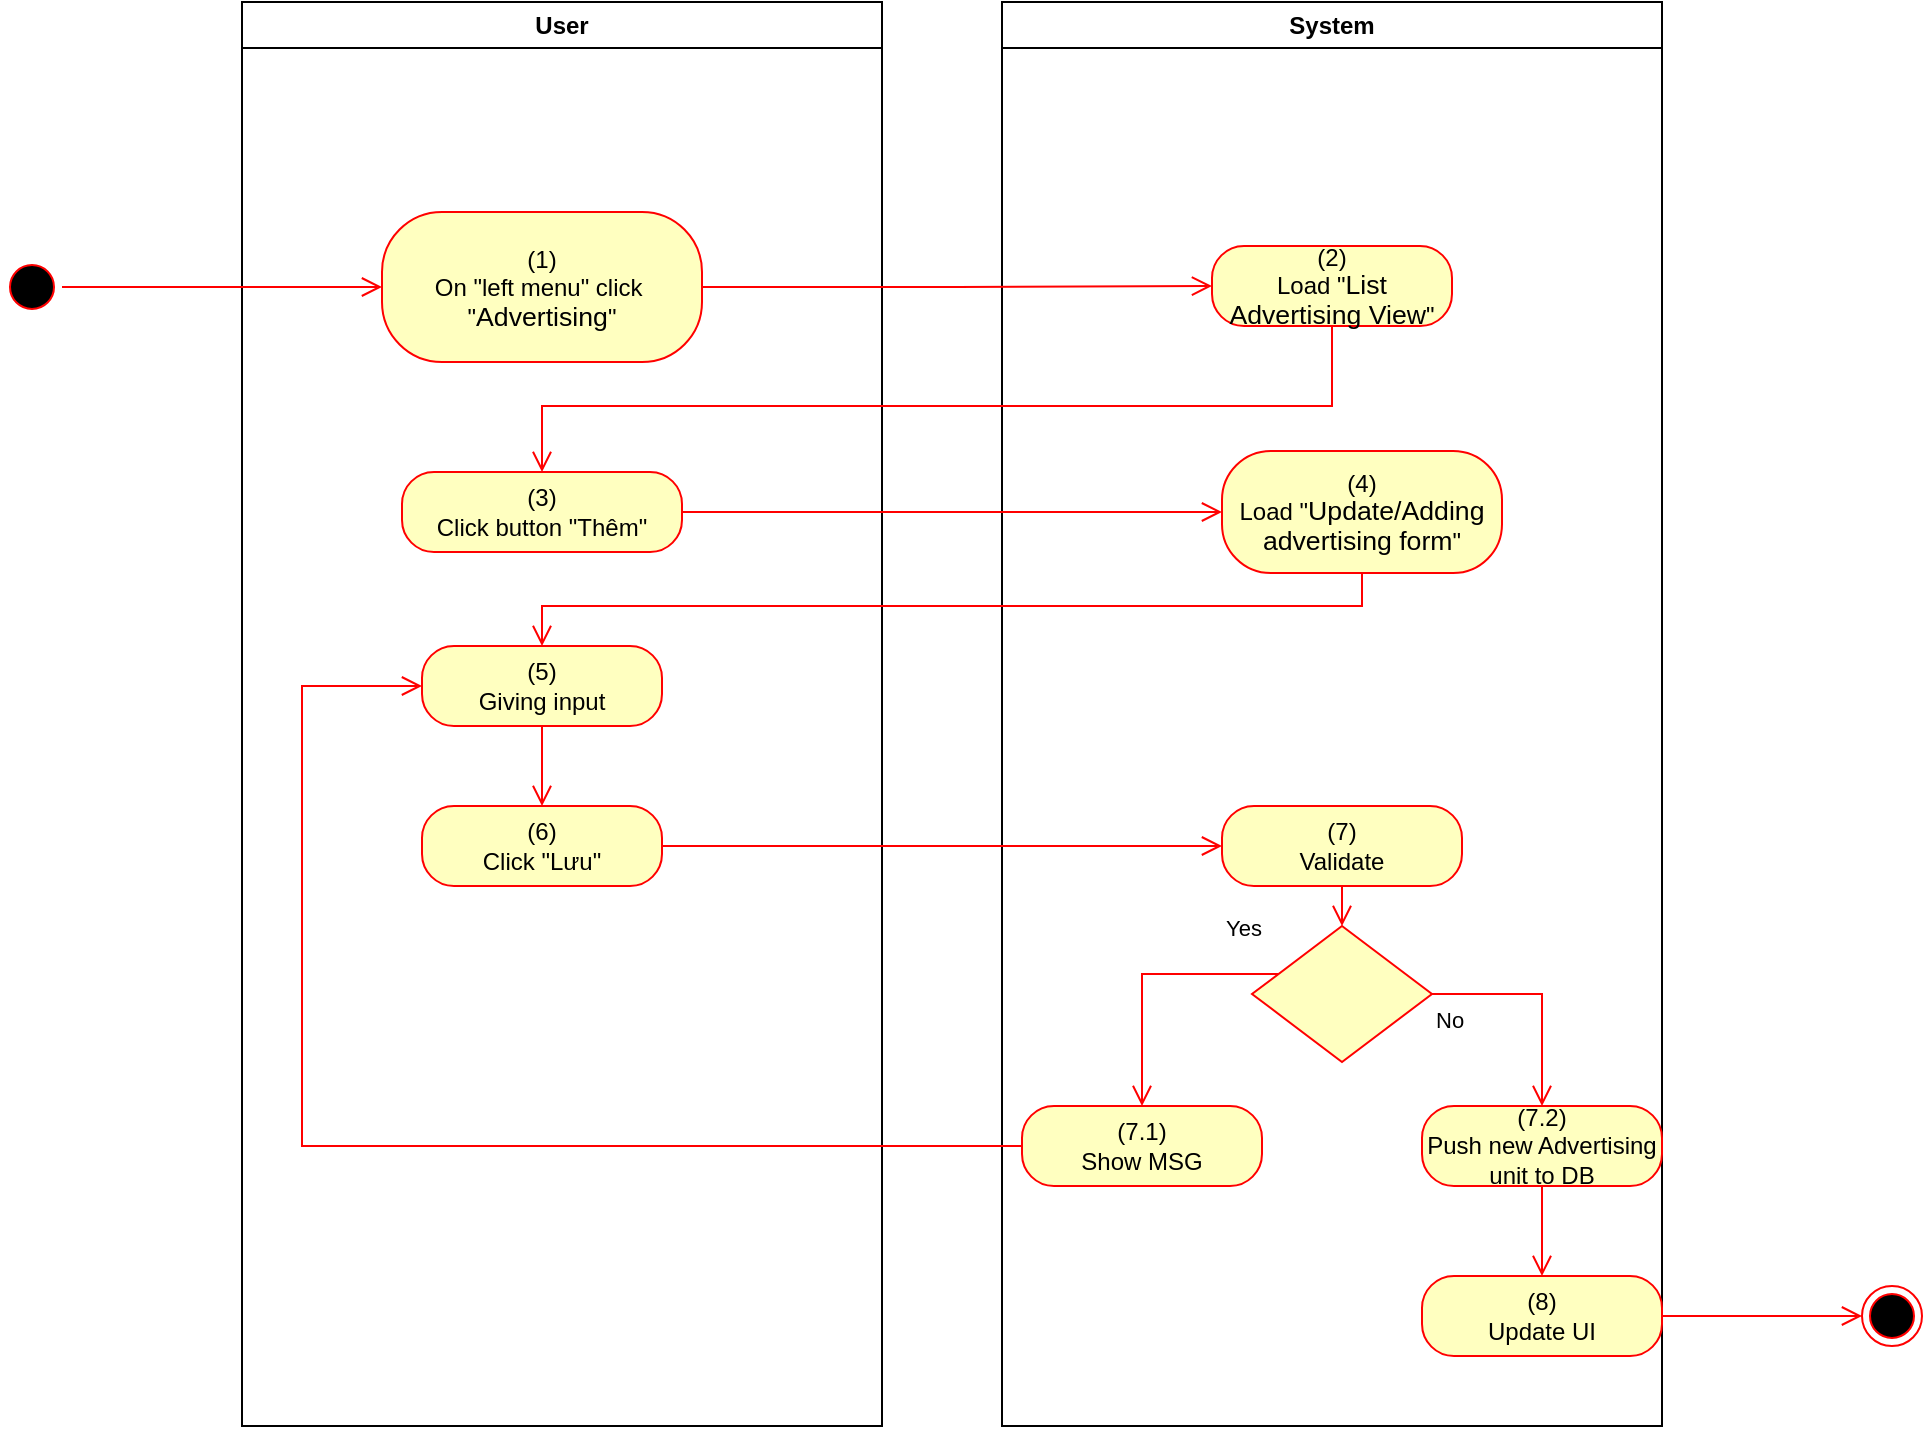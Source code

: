 <mxfile version="15.4.0" type="device"><diagram id="o3OOIKOHc9AJ-7Llqno9" name="Page-1"><mxGraphModel dx="1086" dy="806" grid="1" gridSize="10" guides="1" tooltips="1" connect="1" arrows="1" fold="1" page="1" pageScale="1" pageWidth="850" pageHeight="1100" math="0" shadow="0"><root><mxCell id="0"/><mxCell id="1" parent="0"/><mxCell id="DYUodawWYMGXXZc4Vhhr-1" value="User" style="swimlane;whiteSpace=wrap" vertex="1" parent="1"><mxGeometry x="140" y="128" width="320" height="712" as="geometry"><mxRectangle x="120" y="128" width="60" height="23" as="alternateBounds"/></mxGeometry></mxCell><mxCell id="DYUodawWYMGXXZc4Vhhr-2" value="&lt;span&gt;(1)&lt;/span&gt;&lt;br style=&quot;padding: 0px ; margin: 0px&quot;&gt;&lt;span&gt;On &quot;left menu&quot; click&amp;nbsp;&lt;/span&gt;&lt;br style=&quot;padding: 0px ; margin: 0px&quot;&gt;&lt;span&gt;&quot;&lt;/span&gt;&lt;span lang=&quot;EN-GB&quot; style=&quot;font-size: 10.0pt ; line-height: 107% ; font-family: &amp;#34;arial&amp;#34; , sans-serif&quot;&gt;Advertising&lt;/span&gt;&lt;span&gt;&quot;&lt;/span&gt;" style="rounded=1;whiteSpace=wrap;html=1;arcSize=40;fontColor=#000000;fillColor=#ffffc0;strokeColor=#ff0000;" vertex="1" parent="DYUodawWYMGXXZc4Vhhr-1"><mxGeometry x="70" y="105" width="160" height="75" as="geometry"/></mxCell><mxCell id="DYUodawWYMGXXZc4Vhhr-3" value="(3)&lt;br&gt;Click button &quot;Thêm&quot;" style="rounded=1;whiteSpace=wrap;html=1;arcSize=40;fontColor=#000000;fillColor=#ffffc0;strokeColor=#ff0000;" vertex="1" parent="DYUodawWYMGXXZc4Vhhr-1"><mxGeometry x="80" y="235" width="140" height="40" as="geometry"/></mxCell><mxCell id="DYUodawWYMGXXZc4Vhhr-4" value="(6)&lt;br&gt;Click &quot;Lưu&quot;" style="rounded=1;whiteSpace=wrap;html=1;arcSize=40;fontColor=#000000;fillColor=#ffffc0;strokeColor=#ff0000;" vertex="1" parent="DYUodawWYMGXXZc4Vhhr-1"><mxGeometry x="90" y="402" width="120" height="40" as="geometry"/></mxCell><mxCell id="DYUodawWYMGXXZc4Vhhr-5" value="(5)&lt;br&gt;Giving input" style="rounded=1;whiteSpace=wrap;html=1;arcSize=40;fontColor=#000000;fillColor=#ffffc0;strokeColor=#ff0000;" vertex="1" parent="DYUodawWYMGXXZc4Vhhr-1"><mxGeometry x="90" y="322" width="120" height="40" as="geometry"/></mxCell><mxCell id="DYUodawWYMGXXZc4Vhhr-6" value="" style="edgeStyle=orthogonalEdgeStyle;html=1;verticalAlign=bottom;endArrow=open;endSize=8;strokeColor=#ff0000;rounded=0;entryX=0.5;entryY=0;entryDx=0;entryDy=0;" edge="1" parent="DYUodawWYMGXXZc4Vhhr-1" source="DYUodawWYMGXXZc4Vhhr-5" target="DYUodawWYMGXXZc4Vhhr-4"><mxGeometry relative="1" as="geometry"><mxPoint x="330" y="402" as="targetPoint"/></mxGeometry></mxCell><mxCell id="DYUodawWYMGXXZc4Vhhr-7" value="System" style="swimlane;whiteSpace=wrap;startSize=23;" vertex="1" parent="1"><mxGeometry x="520" y="128" width="330" height="712" as="geometry"/></mxCell><mxCell id="DYUodawWYMGXXZc4Vhhr-8" value="(2)&lt;br&gt;Load &quot;&lt;span lang=&quot;EN-GB&quot; style=&quot;font-size: 10.0pt ; line-height: 107% ; font-family: &amp;#34;arial&amp;#34; , sans-serif&quot;&gt;List Advertising View&lt;/span&gt;&quot;" style="rounded=1;whiteSpace=wrap;html=1;arcSize=40;fontColor=#000000;fillColor=#ffffc0;strokeColor=#ff0000;" vertex="1" parent="DYUodawWYMGXXZc4Vhhr-7"><mxGeometry x="105" y="122" width="120" height="40" as="geometry"/></mxCell><mxCell id="DYUodawWYMGXXZc4Vhhr-9" value="(7)&lt;br&gt;Validate" style="rounded=1;whiteSpace=wrap;html=1;arcSize=40;fontColor=#000000;fillColor=#ffffc0;strokeColor=#ff0000;" vertex="1" parent="DYUodawWYMGXXZc4Vhhr-7"><mxGeometry x="110" y="402" width="120" height="40" as="geometry"/></mxCell><mxCell id="DYUodawWYMGXXZc4Vhhr-10" value="" style="edgeStyle=orthogonalEdgeStyle;html=1;verticalAlign=bottom;endArrow=open;endSize=8;strokeColor=#ff0000;rounded=0;entryX=0.5;entryY=0;entryDx=0;entryDy=0;" edge="1" parent="DYUodawWYMGXXZc4Vhhr-7" source="DYUodawWYMGXXZc4Vhhr-9" target="DYUodawWYMGXXZc4Vhhr-11"><mxGeometry relative="1" as="geometry"><mxPoint x="165" y="442" as="targetPoint"/></mxGeometry></mxCell><mxCell id="DYUodawWYMGXXZc4Vhhr-11" value="" style="rhombus;whiteSpace=wrap;html=1;fillColor=#ffffc0;strokeColor=#ff0000;" vertex="1" parent="DYUodawWYMGXXZc4Vhhr-7"><mxGeometry x="125" y="462" width="90" height="68" as="geometry"/></mxCell><mxCell id="DYUodawWYMGXXZc4Vhhr-12" value="No" style="edgeStyle=orthogonalEdgeStyle;html=1;align=left;verticalAlign=top;endArrow=open;endSize=8;strokeColor=#ff0000;rounded=0;exitX=1;exitY=0.5;exitDx=0;exitDy=0;" edge="1" parent="DYUodawWYMGXXZc4Vhhr-7" source="DYUodawWYMGXXZc4Vhhr-11" target="DYUodawWYMGXXZc4Vhhr-13"><mxGeometry x="-1" relative="1" as="geometry"><mxPoint x="170" y="552" as="targetPoint"/></mxGeometry></mxCell><mxCell id="DYUodawWYMGXXZc4Vhhr-13" value="(7.2)&lt;br&gt;Push new Advertising unit to DB" style="rounded=1;whiteSpace=wrap;html=1;arcSize=40;fontColor=#000000;fillColor=#ffffc0;strokeColor=#ff0000;" vertex="1" parent="DYUodawWYMGXXZc4Vhhr-7"><mxGeometry x="210" y="552" width="120" height="40" as="geometry"/></mxCell><mxCell id="DYUodawWYMGXXZc4Vhhr-14" value="(8)&lt;br&gt;Update UI" style="rounded=1;whiteSpace=wrap;html=1;arcSize=40;fontColor=#000000;fillColor=#ffffc0;strokeColor=#ff0000;" vertex="1" parent="DYUodawWYMGXXZc4Vhhr-7"><mxGeometry x="210" y="637" width="120" height="40" as="geometry"/></mxCell><mxCell id="DYUodawWYMGXXZc4Vhhr-15" value="" style="edgeStyle=orthogonalEdgeStyle;html=1;verticalAlign=bottom;endArrow=open;endSize=8;strokeColor=#ff0000;rounded=0;exitX=0.5;exitY=1;exitDx=0;exitDy=0;entryX=0.5;entryY=0;entryDx=0;entryDy=0;" edge="1" parent="DYUodawWYMGXXZc4Vhhr-7" source="DYUodawWYMGXXZc4Vhhr-13" target="DYUodawWYMGXXZc4Vhhr-14"><mxGeometry relative="1" as="geometry"><mxPoint x="170" y="642" as="targetPoint"/></mxGeometry></mxCell><mxCell id="DYUodawWYMGXXZc4Vhhr-16" value="(7.1)&lt;br&gt;Show MSG" style="rounded=1;whiteSpace=wrap;html=1;arcSize=40;fontColor=#000000;fillColor=#ffffc0;strokeColor=#ff0000;" vertex="1" parent="DYUodawWYMGXXZc4Vhhr-7"><mxGeometry x="10" y="552" width="120" height="40" as="geometry"/></mxCell><mxCell id="DYUodawWYMGXXZc4Vhhr-17" value="Yes" style="edgeStyle=orthogonalEdgeStyle;html=1;align=left;verticalAlign=bottom;endArrow=open;endSize=8;strokeColor=#ff0000;rounded=0;entryX=0.5;entryY=0;entryDx=0;entryDy=0;" edge="1" parent="DYUodawWYMGXXZc4Vhhr-7" source="DYUodawWYMGXXZc4Vhhr-11" target="DYUodawWYMGXXZc4Vhhr-16"><mxGeometry x="-0.579" y="-14" relative="1" as="geometry"><mxPoint x="70" y="552" as="targetPoint"/><Array as="points"><mxPoint x="70" y="486"/></Array><mxPoint as="offset"/></mxGeometry></mxCell><mxCell id="DYUodawWYMGXXZc4Vhhr-18" value="(4)&lt;br&gt;Load &quot;&lt;span lang=&quot;EN-GB&quot; style=&quot;font-size: 10.0pt ; line-height: 107% ; font-family: &amp;#34;arial&amp;#34; , sans-serif&quot;&gt;Update/Adding&lt;br/&gt;advertising form&lt;/span&gt;&quot;" style="rounded=1;whiteSpace=wrap;html=1;arcSize=40;fontColor=#000000;fillColor=#ffffc0;strokeColor=#ff0000;" vertex="1" parent="DYUodawWYMGXXZc4Vhhr-7"><mxGeometry x="110" y="224.5" width="140" height="61" as="geometry"/></mxCell><mxCell id="DYUodawWYMGXXZc4Vhhr-19" value="" style="ellipse;html=1;shape=startState;fillColor=#000000;strokeColor=#ff0000;" vertex="1" parent="1"><mxGeometry x="20" y="255.5" width="30" height="30" as="geometry"/></mxCell><mxCell id="DYUodawWYMGXXZc4Vhhr-20" value="" style="edgeStyle=orthogonalEdgeStyle;html=1;verticalAlign=bottom;endArrow=open;endSize=8;strokeColor=#ff0000;rounded=0;entryX=0;entryY=0.5;entryDx=0;entryDy=0;" edge="1" parent="1" source="DYUodawWYMGXXZc4Vhhr-19" target="DYUodawWYMGXXZc4Vhhr-2"><mxGeometry relative="1" as="geometry"><mxPoint x="200" y="253" as="targetPoint"/></mxGeometry></mxCell><mxCell id="DYUodawWYMGXXZc4Vhhr-21" value="" style="edgeStyle=orthogonalEdgeStyle;html=1;verticalAlign=bottom;endArrow=open;endSize=8;strokeColor=#ff0000;rounded=0;entryX=0;entryY=0.5;entryDx=0;entryDy=0;" edge="1" parent="1" source="DYUodawWYMGXXZc4Vhhr-2" target="DYUodawWYMGXXZc4Vhhr-8"><mxGeometry relative="1" as="geometry"><mxPoint x="600" y="271" as="targetPoint"/></mxGeometry></mxCell><mxCell id="DYUodawWYMGXXZc4Vhhr-22" value="" style="edgeStyle=orthogonalEdgeStyle;html=1;verticalAlign=bottom;endArrow=open;endSize=8;strokeColor=#ff0000;rounded=0;entryX=0.5;entryY=0;entryDx=0;entryDy=0;" edge="1" parent="1" source="DYUodawWYMGXXZc4Vhhr-8" target="DYUodawWYMGXXZc4Vhhr-3"><mxGeometry relative="1" as="geometry"><mxPoint x="685" y="350" as="targetPoint"/><Array as="points"><mxPoint x="685" y="330"/><mxPoint x="290" y="330"/></Array></mxGeometry></mxCell><mxCell id="DYUodawWYMGXXZc4Vhhr-23" value="" style="edgeStyle=orthogonalEdgeStyle;html=1;verticalAlign=bottom;endArrow=open;endSize=8;strokeColor=#ff0000;rounded=0;entryX=0;entryY=0.5;entryDx=0;entryDy=0;" edge="1" parent="1" source="DYUodawWYMGXXZc4Vhhr-4" target="DYUodawWYMGXXZc4Vhhr-9"><mxGeometry relative="1" as="geometry"><mxPoint x="280" y="570" as="targetPoint"/></mxGeometry></mxCell><mxCell id="DYUodawWYMGXXZc4Vhhr-24" value="" style="ellipse;html=1;shape=endState;fillColor=#000000;strokeColor=#ff0000;" vertex="1" parent="1"><mxGeometry x="950" y="770" width="30" height="30" as="geometry"/></mxCell><mxCell id="DYUodawWYMGXXZc4Vhhr-25" value="" style="edgeStyle=orthogonalEdgeStyle;html=1;verticalAlign=bottom;endArrow=open;endSize=8;strokeColor=#ff0000;rounded=0;exitX=1;exitY=0.5;exitDx=0;exitDy=0;entryX=0;entryY=0.5;entryDx=0;entryDy=0;" edge="1" parent="1" source="DYUodawWYMGXXZc4Vhhr-14" target="DYUodawWYMGXXZc4Vhhr-24"><mxGeometry relative="1" as="geometry"><mxPoint x="820" y="760" as="targetPoint"/><mxPoint x="820" y="700" as="sourcePoint"/></mxGeometry></mxCell><mxCell id="DYUodawWYMGXXZc4Vhhr-26" value="" style="edgeStyle=orthogonalEdgeStyle;html=1;verticalAlign=bottom;endArrow=open;endSize=8;strokeColor=#ff0000;rounded=0;entryX=0;entryY=0.5;entryDx=0;entryDy=0;" edge="1" parent="1" source="DYUodawWYMGXXZc4Vhhr-16" target="DYUodawWYMGXXZc4Vhhr-5"><mxGeometry relative="1" as="geometry"><mxPoint x="590" y="780" as="targetPoint"/><Array as="points"><mxPoint x="170" y="700"/><mxPoint x="170" y="470"/></Array></mxGeometry></mxCell><mxCell id="DYUodawWYMGXXZc4Vhhr-27" value="" style="edgeStyle=orthogonalEdgeStyle;html=1;verticalAlign=bottom;endArrow=open;endSize=8;strokeColor=#ff0000;rounded=0;entryX=0;entryY=0.5;entryDx=0;entryDy=0;" edge="1" parent="1" source="DYUodawWYMGXXZc4Vhhr-3" target="DYUodawWYMGXXZc4Vhhr-18"><mxGeometry relative="1" as="geometry"><mxPoint x="280" y="463" as="targetPoint"/></mxGeometry></mxCell><mxCell id="DYUodawWYMGXXZc4Vhhr-28" value="" style="edgeStyle=orthogonalEdgeStyle;html=1;verticalAlign=bottom;endArrow=open;endSize=8;strokeColor=#ff0000;rounded=0;entryX=0.5;entryY=0;entryDx=0;entryDy=0;" edge="1" parent="1" source="DYUodawWYMGXXZc4Vhhr-18" target="DYUodawWYMGXXZc4Vhhr-5"><mxGeometry relative="1" as="geometry"><mxPoint x="690" y="460" as="targetPoint"/><Array as="points"><mxPoint x="700" y="430"/><mxPoint x="290" y="430"/></Array></mxGeometry></mxCell></root></mxGraphModel></diagram></mxfile>